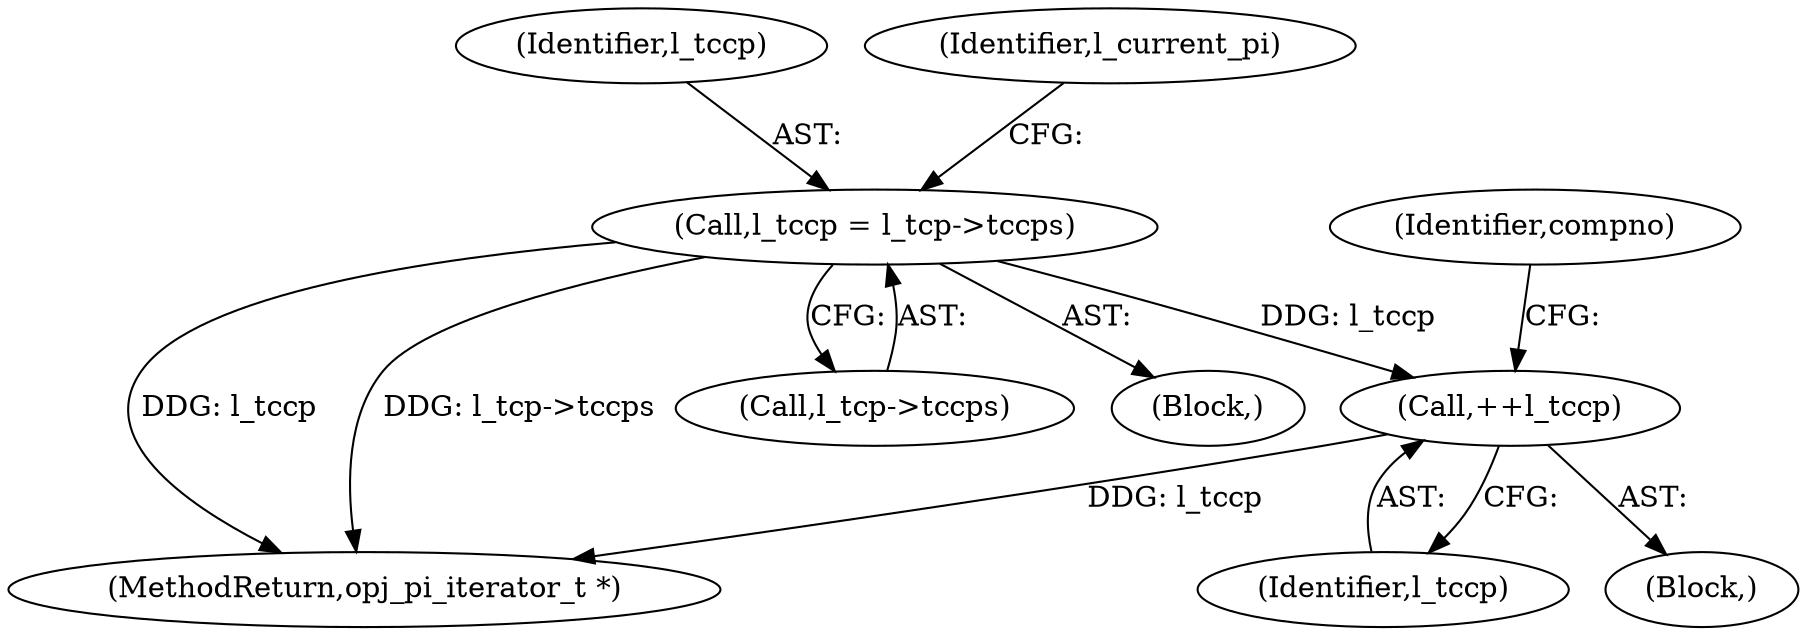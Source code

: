 digraph "0_openjpeg_ef01f18dfc6780b776d0674ed3e7415c6ef54d24@pointer" {
"1000519" [label="(Call,++l_tccp)"];
"1000391" [label="(Call,l_tccp = l_tcp->tccps)"];
"1000391" [label="(Call,l_tccp = l_tcp->tccps)"];
"1000446" [label="(Identifier,compno)"];
"1000713" [label="(MethodReturn,opj_pi_iterator_t *)"];
"1000519" [label="(Call,++l_tccp)"];
"1000393" [label="(Call,l_tcp->tccps)"];
"1000392" [label="(Identifier,l_tccp)"];
"1000447" [label="(Block,)"];
"1000398" [label="(Identifier,l_current_pi)"];
"1000520" [label="(Identifier,l_tccp)"];
"1000127" [label="(Block,)"];
"1000519" -> "1000447"  [label="AST: "];
"1000519" -> "1000520"  [label="CFG: "];
"1000520" -> "1000519"  [label="AST: "];
"1000446" -> "1000519"  [label="CFG: "];
"1000519" -> "1000713"  [label="DDG: l_tccp"];
"1000391" -> "1000519"  [label="DDG: l_tccp"];
"1000391" -> "1000127"  [label="AST: "];
"1000391" -> "1000393"  [label="CFG: "];
"1000392" -> "1000391"  [label="AST: "];
"1000393" -> "1000391"  [label="AST: "];
"1000398" -> "1000391"  [label="CFG: "];
"1000391" -> "1000713"  [label="DDG: l_tccp"];
"1000391" -> "1000713"  [label="DDG: l_tcp->tccps"];
}
